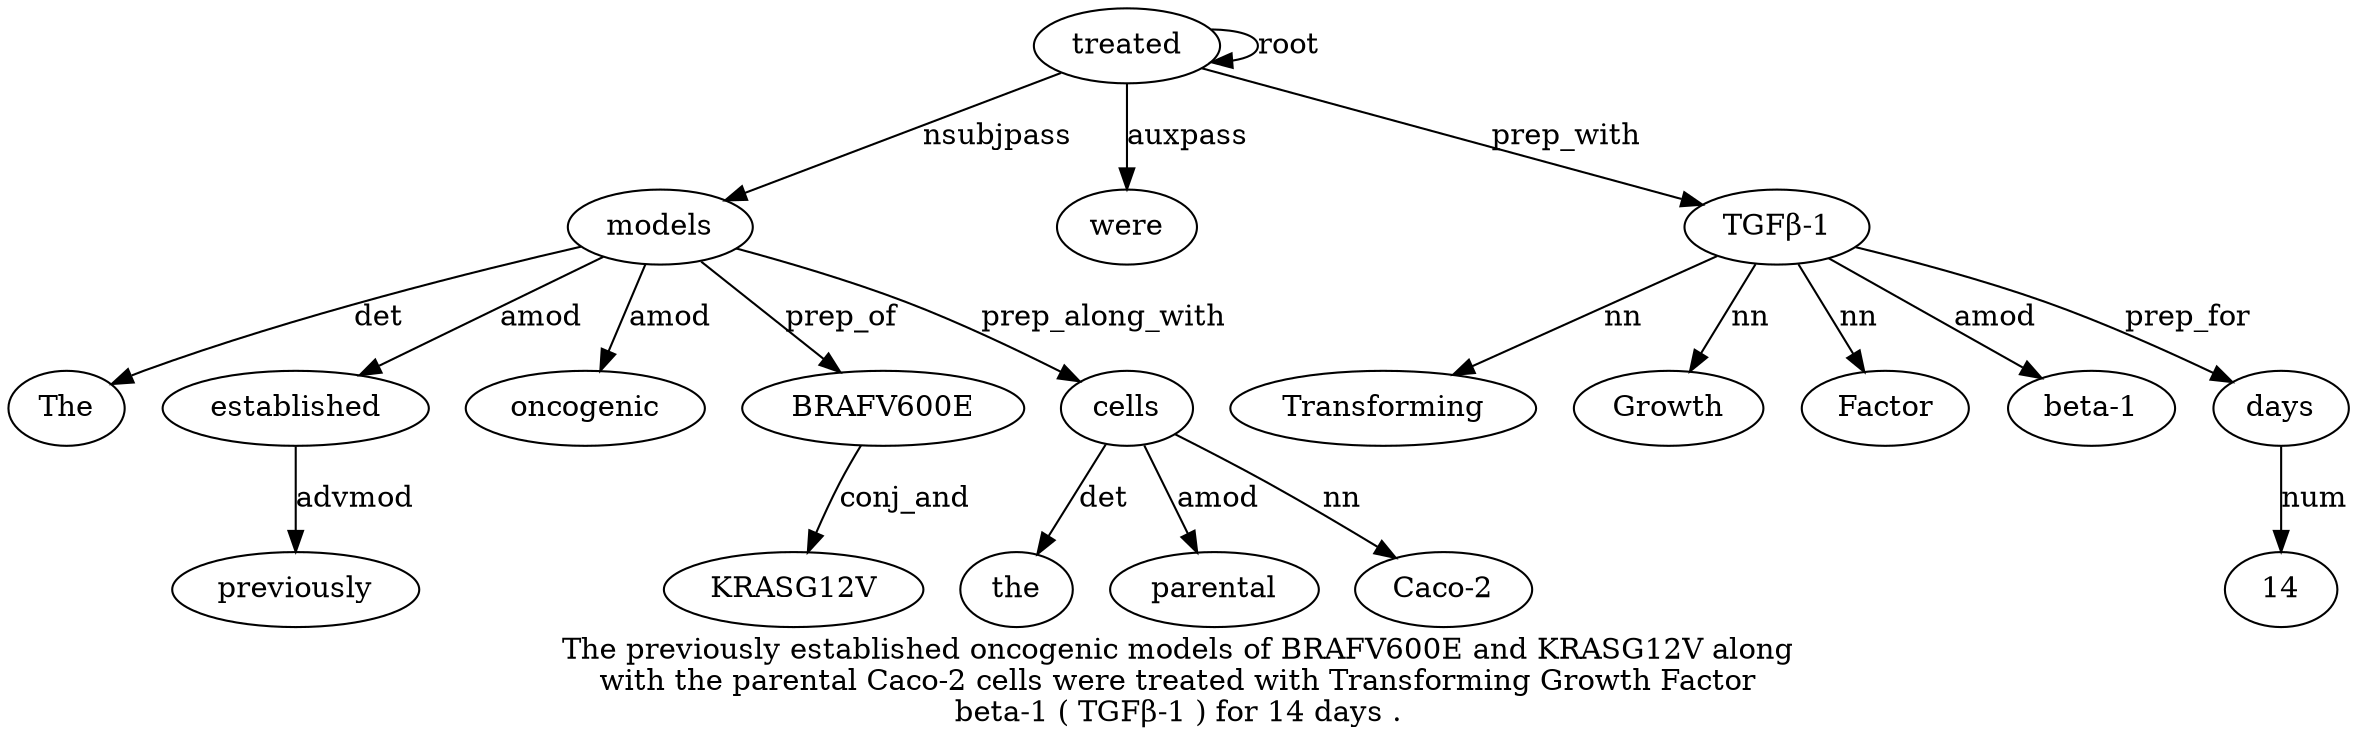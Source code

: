 digraph "The previously established oncogenic models of BRAFV600E and KRASG12V along with the parental Caco-2 cells were treated with Transforming Growth Factor beta-1 ( TGFβ-1 ) for 14 days ." {
label="The previously established oncogenic models of BRAFV600E and KRASG12V along
with the parental Caco-2 cells were treated with Transforming Growth Factor
beta-1 ( TGFβ-1 ) for 14 days .";
models5 [style=filled, fillcolor=white, label=models];
The1 [style=filled, fillcolor=white, label=The];
models5 -> The1  [label=det];
established3 [style=filled, fillcolor=white, label=established];
previously2 [style=filled, fillcolor=white, label=previously];
established3 -> previously2  [label=advmod];
models5 -> established3  [label=amod];
oncogenic4 [style=filled, fillcolor=white, label=oncogenic];
models5 -> oncogenic4  [label=amod];
treated17 [style=filled, fillcolor=white, label=treated];
treated17 -> models5  [label=nsubjpass];
BRAFV600E7 [style=filled, fillcolor=white, label=BRAFV600E];
models5 -> BRAFV600E7  [label=prep_of];
KRASG12V9 [style=filled, fillcolor=white, label=KRASG12V];
BRAFV600E7 -> KRASG12V9  [label=conj_and];
cells15 [style=filled, fillcolor=white, label=cells];
the12 [style=filled, fillcolor=white, label=the];
cells15 -> the12  [label=det];
parental13 [style=filled, fillcolor=white, label=parental];
cells15 -> parental13  [label=amod];
"Caco-214" [style=filled, fillcolor=white, label="Caco-2"];
cells15 -> "Caco-214"  [label=nn];
models5 -> cells15  [label=prep_along_with];
were16 [style=filled, fillcolor=white, label=were];
treated17 -> were16  [label=auxpass];
treated17 -> treated17  [label=root];
"TGFβ-124" [style=filled, fillcolor=white, label="TGFβ-1"];
Transforming19 [style=filled, fillcolor=white, label=Transforming];
"TGFβ-124" -> Transforming19  [label=nn];
Growth20 [style=filled, fillcolor=white, label=Growth];
"TGFβ-124" -> Growth20  [label=nn];
Factor21 [style=filled, fillcolor=white, label=Factor];
"TGFβ-124" -> Factor21  [label=nn];
"beta-122" [style=filled, fillcolor=white, label="beta-1"];
"TGFβ-124" -> "beta-122"  [label=amod];
treated17 -> "TGFβ-124"  [label=prep_with];
days28 [style=filled, fillcolor=white, label=days];
1427 [style=filled, fillcolor=white, label=14];
days28 -> 1427  [label=num];
"TGFβ-124" -> days28  [label=prep_for];
}
